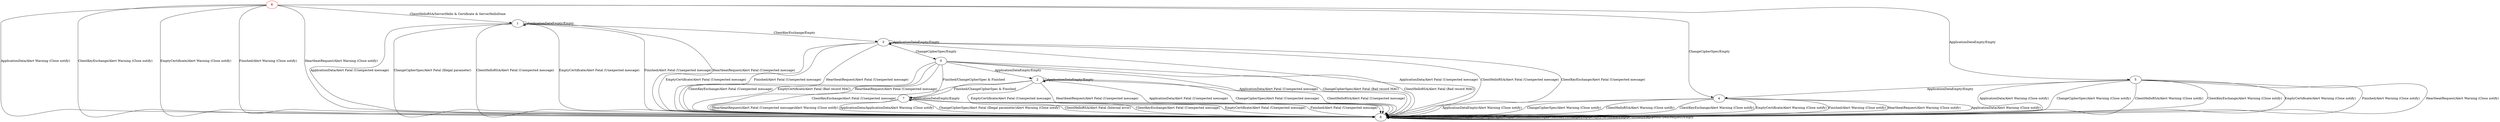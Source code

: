 digraph {
6 [color="red"]
0
1
2
3
4
5
7
8
6 -> 8 [label="ApplicationData/Alert Warning (Close notify)"]
6 -> 5 [label="ApplicationDataEmpty/Empty"]
6 -> 4 [label="ChangeCipherSpec/Empty"]
6 -> 1 [label="ClientHelloRSA/ServerHello & Certificate & ServerHelloDone"]
6 -> 8 [label="ClientKeyExchange/Alert Warning (Close notify)"]
6 -> 8 [label="EmptyCertificate/Alert Warning (Close notify)"]
6 -> 8 [label="Finished/Alert Warning (Close notify)"]
6 -> 8 [label="HeartbeatRequest/Alert Warning (Close notify)"]
0 -> 8 [label="ApplicationData/Alert Fatal (Unexpected message)"]
0 -> 2 [label="ApplicationDataEmpty/Empty"]
0 -> 8 [label="ChangeCipherSpec/Alert Fatal (Bad record MAC)"]
0 -> 8 [label="ClientHelloRSA/Alert Fatal (Bad record MAC)"]
0 -> 8 [label="ClientKeyExchange/Alert Fatal (Unexpected message)"]
0 -> 8 [label="EmptyCertificate/Alert Fatal (Bad record MAC)"]
0 -> 7 [label="Finished/ChangeCipherSpec & Finished"]
0 -> 8 [label="HeartbeatRequest/Alert Fatal (Unexpected message)"]
1 -> 8 [label="ApplicationData/Alert Fatal (Unexpected message)"]
1 -> 1 [label="ApplicationDataEmpty/Empty"]
1 -> 8 [label="ChangeCipherSpec/Alert Fatal (Illegal parameter)"]
1 -> 8 [label="ClientHelloRSA/Alert Fatal (Unexpected message)"]
1 -> 3 [label="ClientKeyExchange/Empty"]
1 -> 8 [label="EmptyCertificate/Alert Fatal (Unexpected message)"]
1 -> 8 [label="Finished/Alert Fatal (Unexpected message)"]
1 -> 8 [label="HeartbeatRequest/Alert Fatal (Unexpected message)"]
2 -> 8 [label="ApplicationData/Alert Fatal (Unexpected message)"]
2 -> 2 [label="ApplicationDataEmpty/Empty"]
2 -> 8 [label="ChangeCipherSpec/Alert Fatal (Unexpected message)"]
2 -> 8 [label="ClientHelloRSA/Alert Fatal (Unexpected message)"]
2 -> 8 [label="ClientKeyExchange/Alert Fatal (Unexpected message)"]
2 -> 8 [label="EmptyCertificate/Alert Fatal (Unexpected message)"]
2 -> 7 [label="Finished/ChangeCipherSpec & Finished"]
2 -> 8 [label="HeartbeatRequest/Alert Fatal (Unexpected message)"]
3 -> 8 [label="ApplicationData/Alert Fatal (Unexpected message)"]
3 -> 3 [label="ApplicationDataEmpty/Empty"]
3 -> 0 [label="ChangeCipherSpec/Empty"]
3 -> 8 [label="ClientHelloRSA/Alert Fatal (Unexpected message)"]
3 -> 8 [label="ClientKeyExchange/Alert Fatal (Unexpected message)"]
3 -> 8 [label="EmptyCertificate/Alert Fatal (Unexpected message)"]
3 -> 8 [label="Finished/Alert Fatal (Unexpected message)"]
3 -> 8 [label="HeartbeatRequest/Alert Fatal (Unexpected message)"]
4 -> 8 [label="ApplicationData/Alert Warning (Close notify)"]
4 -> 8 [label="ApplicationDataEmpty/Alert Warning (Close notify)"]
4 -> 8 [label="ChangeCipherSpec/Alert Warning (Close notify)"]
4 -> 8 [label="ClientHelloRSA/Alert Warning (Close notify)"]
4 -> 8 [label="ClientKeyExchange/Alert Warning (Close notify)"]
4 -> 8 [label="EmptyCertificate/Alert Warning (Close notify)"]
4 -> 8 [label="Finished/Alert Warning (Close notify)"]
4 -> 8 [label="HeartbeatRequest/Alert Warning (Close notify)"]
5 -> 8 [label="ApplicationData/Alert Warning (Close notify)"]
5 -> 4 [label="ApplicationDataEmpty/Empty"]
5 -> 8 [label="ChangeCipherSpec/Alert Warning (Close notify)"]
5 -> 8 [label="ClientHelloRSA/Alert Warning (Close notify)"]
5 -> 8 [label="ClientKeyExchange/Alert Warning (Close notify)"]
5 -> 8 [label="EmptyCertificate/Alert Warning (Close notify)"]
5 -> 8 [label="Finished/Alert Warning (Close notify)"]
5 -> 8 [label="HeartbeatRequest/Alert Warning (Close notify)"]
7 -> 8 [label="ApplicationData/ApplicationDataAlert Warning (Close notify)"]
7 -> 7 [label="ApplicationDataEmpty/Empty"]
7 -> 8 [label="ChangeCipherSpec/Alert Fatal (Illegal parameter)Alert Warning (Close notify)"]
7 -> 8 [label="ClientHelloRSA/Alert Fatal (Internal error)"]
7 -> 8 [label="ClientKeyExchange/Alert Fatal (Unexpected message)"]
7 -> 8 [label="EmptyCertificate/Alert Fatal (Unexpected message)"]
7 -> 8 [label="Finished/Alert Fatal (Unexpected message)"]
7 -> 8 [label="HeartbeatRequest/Alert Fatal (Unexpected message)Alert Warning (Close notify)"]
8 -> 8 [label="ApplicationData/Empty"]
8 -> 8 [label="ApplicationDataEmpty/Empty"]
8 -> 8 [label="ChangeCipherSpec/Empty"]
8 -> 8 [label="ClientHelloRSA/Empty"]
8 -> 8 [label="ClientKeyExchange/Empty"]
8 -> 8 [label="EmptyCertificate/Empty"]
8 -> 8 [label="Finished/Empty"]
8 -> 8 [label="HeartbeatRequest/Empty"]
}
